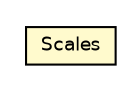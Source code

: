 #!/usr/local/bin/dot
#
# Class diagram 
# Generated by UMLGraph version R5_6-24-gf6e263 (http://www.umlgraph.org/)
#

digraph G {
	edge [fontname="Helvetica",fontsize=10,labelfontname="Helvetica",labelfontsize=10];
	node [fontname="Helvetica",fontsize=10,shape=plaintext];
	nodesep=0.25;
	ranksep=0.5;
	// com.rockhoppertech.music.examples.scale.Scales
	c10468 [label=<<table title="com.rockhoppertech.music.examples.scale.Scales" border="0" cellborder="1" cellspacing="0" cellpadding="2" port="p" bgcolor="lemonChiffon" href="./Scales.html">
		<tr><td><table border="0" cellspacing="0" cellpadding="1">
<tr><td align="center" balign="center"> Scales </td></tr>
		</table></td></tr>
		</table>>, URL="./Scales.html", fontname="Helvetica", fontcolor="black", fontsize=9.0];
}

